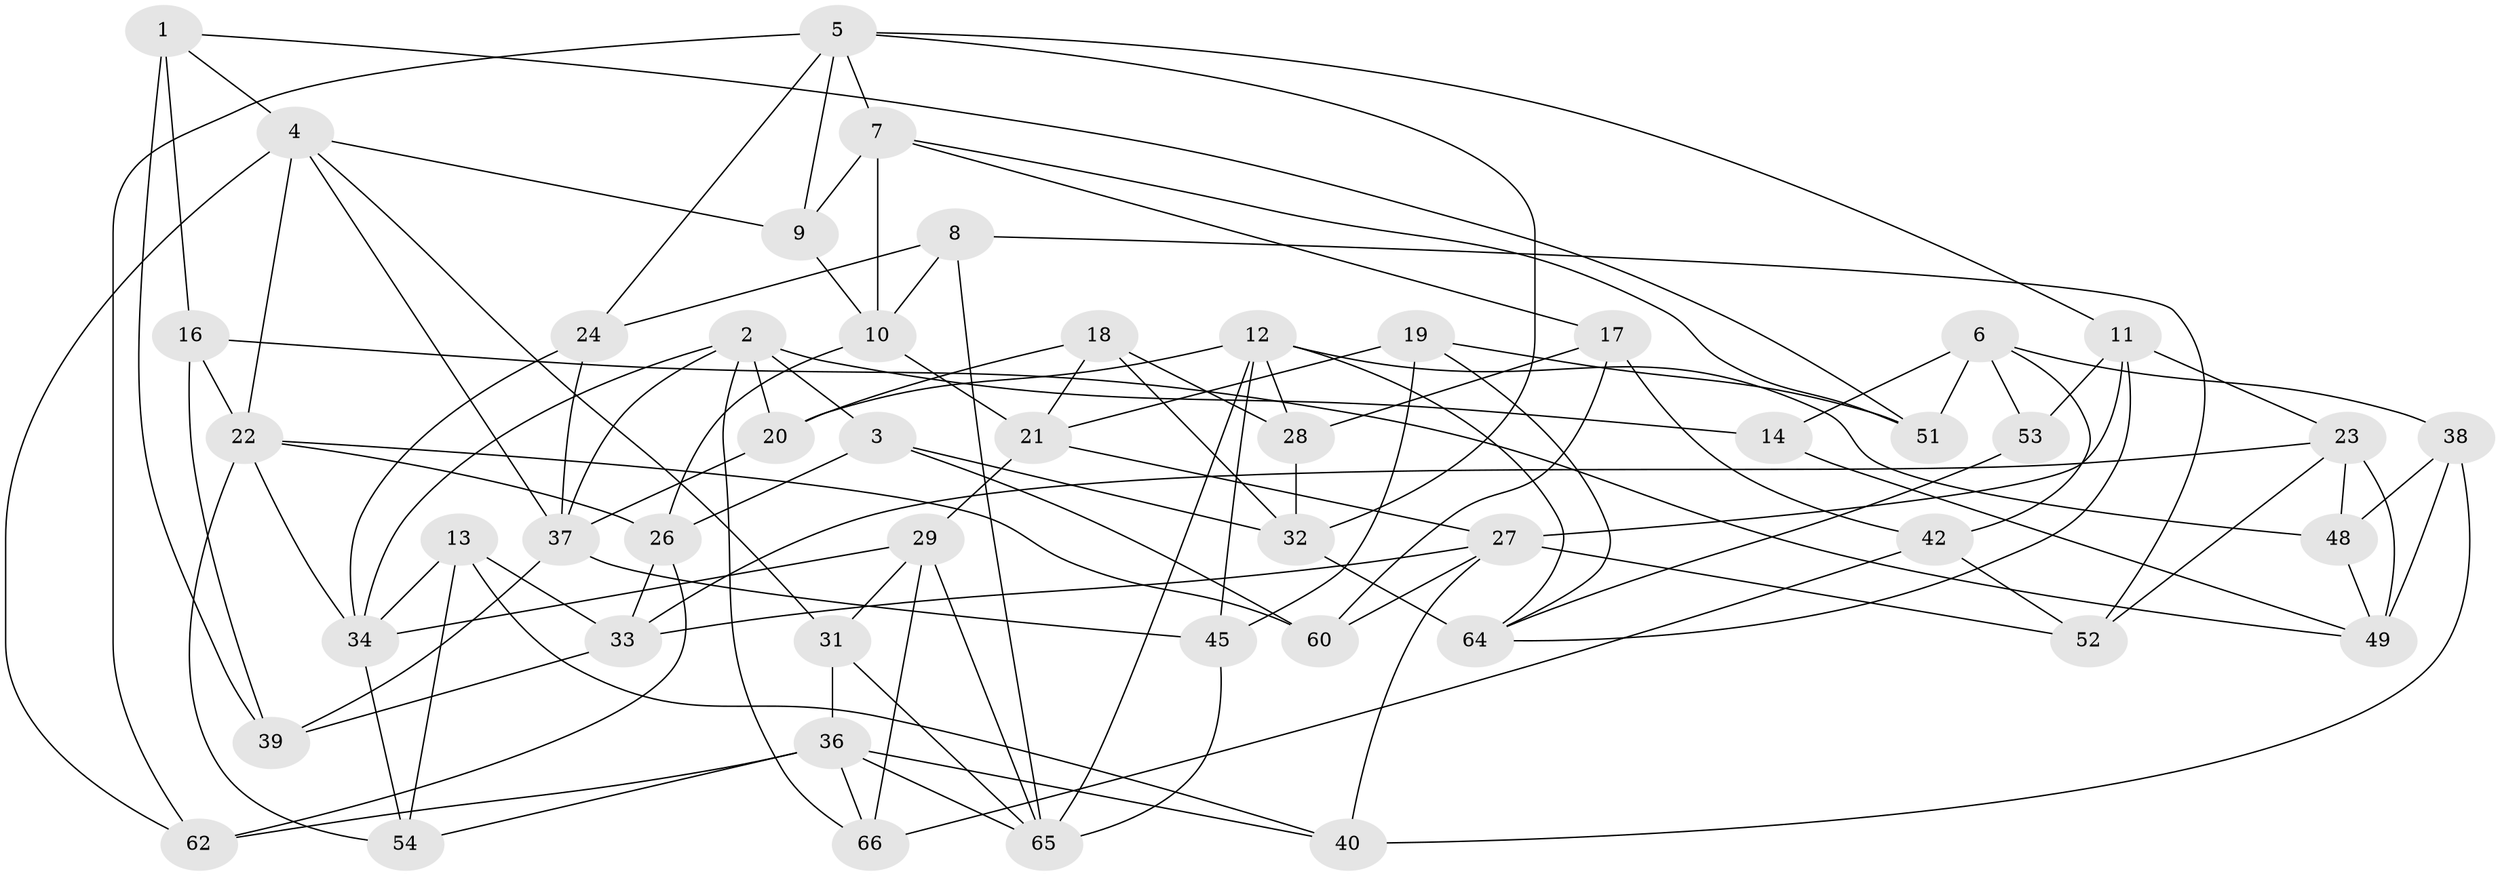// Generated by graph-tools (version 1.1) at 2025/52/02/27/25 19:52:27]
// undirected, 49 vertices, 113 edges
graph export_dot {
graph [start="1"]
  node [color=gray90,style=filled];
  1;
  2 [super="+47"];
  3;
  4 [super="+61"];
  5 [super="+35"];
  6 [super="+70"];
  7 [super="+25"];
  8;
  9;
  10 [super="+15"];
  11 [super="+56"];
  12 [super="+30"];
  13;
  14;
  16;
  17;
  18;
  19;
  20;
  21 [super="+69"];
  22 [super="+43"];
  23 [super="+67"];
  24;
  26 [super="+46"];
  27 [super="+58"];
  28;
  29 [super="+44"];
  31;
  32 [super="+63"];
  33 [super="+57"];
  34 [super="+41"];
  36 [super="+50"];
  37 [super="+59"];
  38;
  39;
  40;
  42;
  45;
  48;
  49 [super="+55"];
  51;
  52;
  53;
  54;
  60;
  62;
  64 [super="+71"];
  65 [super="+68"];
  66;
  1 -- 16;
  1 -- 51;
  1 -- 39;
  1 -- 4;
  2 -- 66;
  2 -- 14;
  2 -- 37;
  2 -- 3;
  2 -- 20;
  2 -- 34;
  3 -- 60;
  3 -- 32;
  3 -- 26;
  4 -- 9;
  4 -- 37;
  4 -- 22;
  4 -- 62;
  4 -- 31;
  5 -- 62;
  5 -- 7;
  5 -- 11;
  5 -- 32;
  5 -- 9;
  5 -- 24;
  6 -- 51;
  6 -- 42;
  6 -- 14 [weight=2];
  6 -- 53;
  6 -- 38;
  7 -- 9;
  7 -- 10 [weight=2];
  7 -- 17;
  7 -- 51;
  8 -- 10;
  8 -- 52;
  8 -- 24;
  8 -- 65;
  9 -- 10;
  10 -- 26;
  10 -- 21;
  11 -- 53 [weight=2];
  11 -- 27;
  11 -- 23;
  11 -- 64;
  12 -- 45;
  12 -- 64;
  12 -- 65;
  12 -- 48;
  12 -- 28;
  12 -- 20;
  13 -- 54;
  13 -- 40;
  13 -- 33;
  13 -- 34;
  14 -- 49;
  16 -- 39;
  16 -- 49;
  16 -- 22;
  17 -- 60;
  17 -- 28;
  17 -- 42;
  18 -- 21;
  18 -- 20;
  18 -- 28;
  18 -- 32;
  19 -- 64;
  19 -- 21;
  19 -- 45;
  19 -- 51;
  20 -- 37;
  21 -- 29 [weight=2];
  21 -- 27;
  22 -- 34;
  22 -- 60;
  22 -- 54;
  22 -- 26;
  23 -- 33;
  23 -- 48;
  23 -- 49 [weight=2];
  23 -- 52;
  24 -- 34;
  24 -- 37;
  26 -- 33 [weight=2];
  26 -- 62;
  27 -- 33;
  27 -- 40;
  27 -- 52;
  27 -- 60;
  28 -- 32;
  29 -- 34;
  29 -- 65;
  29 -- 66;
  29 -- 31;
  31 -- 65;
  31 -- 36;
  32 -- 64 [weight=2];
  33 -- 39;
  34 -- 54;
  36 -- 62;
  36 -- 54;
  36 -- 66;
  36 -- 40;
  36 -- 65;
  37 -- 39;
  37 -- 45;
  38 -- 48;
  38 -- 40;
  38 -- 49;
  42 -- 66;
  42 -- 52;
  45 -- 65;
  48 -- 49;
  53 -- 64;
}
